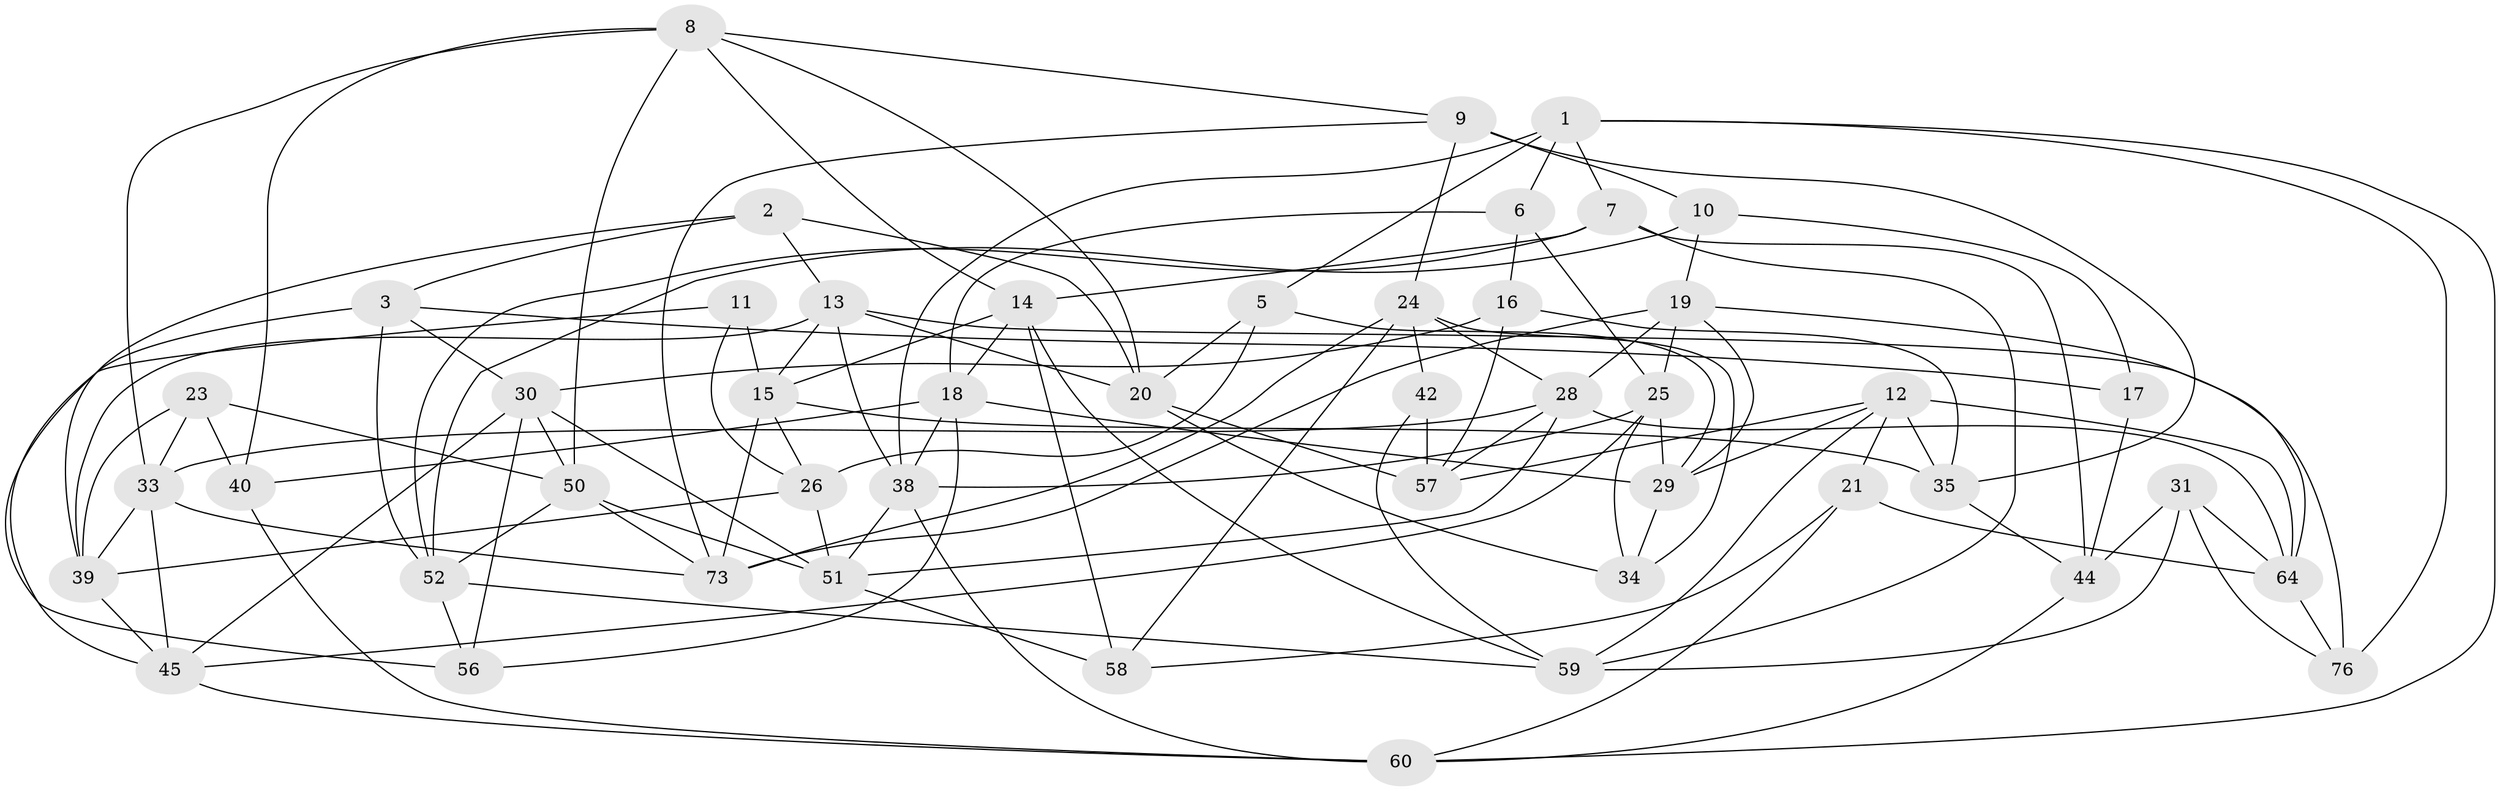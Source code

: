 // Generated by graph-tools (version 1.1) at 2025/52/02/27/25 19:52:33]
// undirected, 48 vertices, 123 edges
graph export_dot {
graph [start="1"]
  node [color=gray90,style=filled];
  1 [super="+46"];
  2;
  3 [super="+4"];
  5;
  6;
  7 [super="+47"];
  8 [super="+48"];
  9 [super="+36"];
  10;
  11;
  12 [super="+65"];
  13 [super="+54"];
  14 [super="+22"];
  15 [super="+41"];
  16;
  17;
  18 [super="+27"];
  19 [super="+78"];
  20 [super="+55"];
  21;
  23;
  24 [super="+72"];
  25 [super="+69"];
  26 [super="+62"];
  28 [super="+74"];
  29 [super="+49"];
  30 [super="+32"];
  31;
  33 [super="+37"];
  34;
  35 [super="+75"];
  38 [super="+43"];
  39 [super="+53"];
  40;
  42;
  44 [super="+61"];
  45 [super="+63"];
  50 [super="+68"];
  51 [super="+70"];
  52 [super="+67"];
  56;
  57 [super="+77"];
  58;
  59 [super="+71"];
  60 [super="+80"];
  64 [super="+66"];
  73 [super="+79"];
  76;
  1 -- 7;
  1 -- 76;
  1 -- 60;
  1 -- 5;
  1 -- 6;
  1 -- 38;
  2 -- 20;
  2 -- 13;
  2 -- 3;
  2 -- 39;
  3 -- 30;
  3 -- 17 [weight=2];
  3 -- 52;
  3 -- 56;
  5 -- 20;
  5 -- 29;
  5 -- 26;
  6 -- 16;
  6 -- 25;
  6 -- 18;
  7 -- 44 [weight=2];
  7 -- 59;
  7 -- 52;
  7 -- 14;
  8 -- 14;
  8 -- 9;
  8 -- 50;
  8 -- 33;
  8 -- 40;
  8 -- 20;
  9 -- 10;
  9 -- 24;
  9 -- 35 [weight=2];
  9 -- 73;
  10 -- 17;
  10 -- 19;
  10 -- 52;
  11 -- 15;
  11 -- 26 [weight=2];
  11 -- 45;
  12 -- 21;
  12 -- 59;
  12 -- 57;
  12 -- 64;
  12 -- 35;
  12 -- 29;
  13 -- 39;
  13 -- 76;
  13 -- 20;
  13 -- 38;
  13 -- 15;
  14 -- 58;
  14 -- 18;
  14 -- 15;
  14 -- 59;
  15 -- 35;
  15 -- 26;
  15 -- 73;
  16 -- 35;
  16 -- 30;
  16 -- 57;
  17 -- 44;
  18 -- 29;
  18 -- 40;
  18 -- 56;
  18 -- 38;
  19 -- 25;
  19 -- 73;
  19 -- 29;
  19 -- 28;
  19 -- 64;
  20 -- 57;
  20 -- 34;
  21 -- 58;
  21 -- 60;
  21 -- 64;
  23 -- 50;
  23 -- 40;
  23 -- 33;
  23 -- 39;
  24 -- 42;
  24 -- 34;
  24 -- 28;
  24 -- 58;
  24 -- 73;
  25 -- 38;
  25 -- 29;
  25 -- 34;
  25 -- 45;
  26 -- 51;
  26 -- 39;
  28 -- 33;
  28 -- 64;
  28 -- 57;
  28 -- 51;
  29 -- 34;
  30 -- 45;
  30 -- 56;
  30 -- 51;
  30 -- 50;
  31 -- 76;
  31 -- 64;
  31 -- 59;
  31 -- 44;
  33 -- 45;
  33 -- 73;
  33 -- 39;
  35 -- 44;
  38 -- 60;
  38 -- 51;
  39 -- 45;
  40 -- 60;
  42 -- 59;
  42 -- 57 [weight=2];
  44 -- 60;
  45 -- 60;
  50 -- 52;
  50 -- 73;
  50 -- 51;
  51 -- 58;
  52 -- 56;
  52 -- 59;
  64 -- 76;
}

